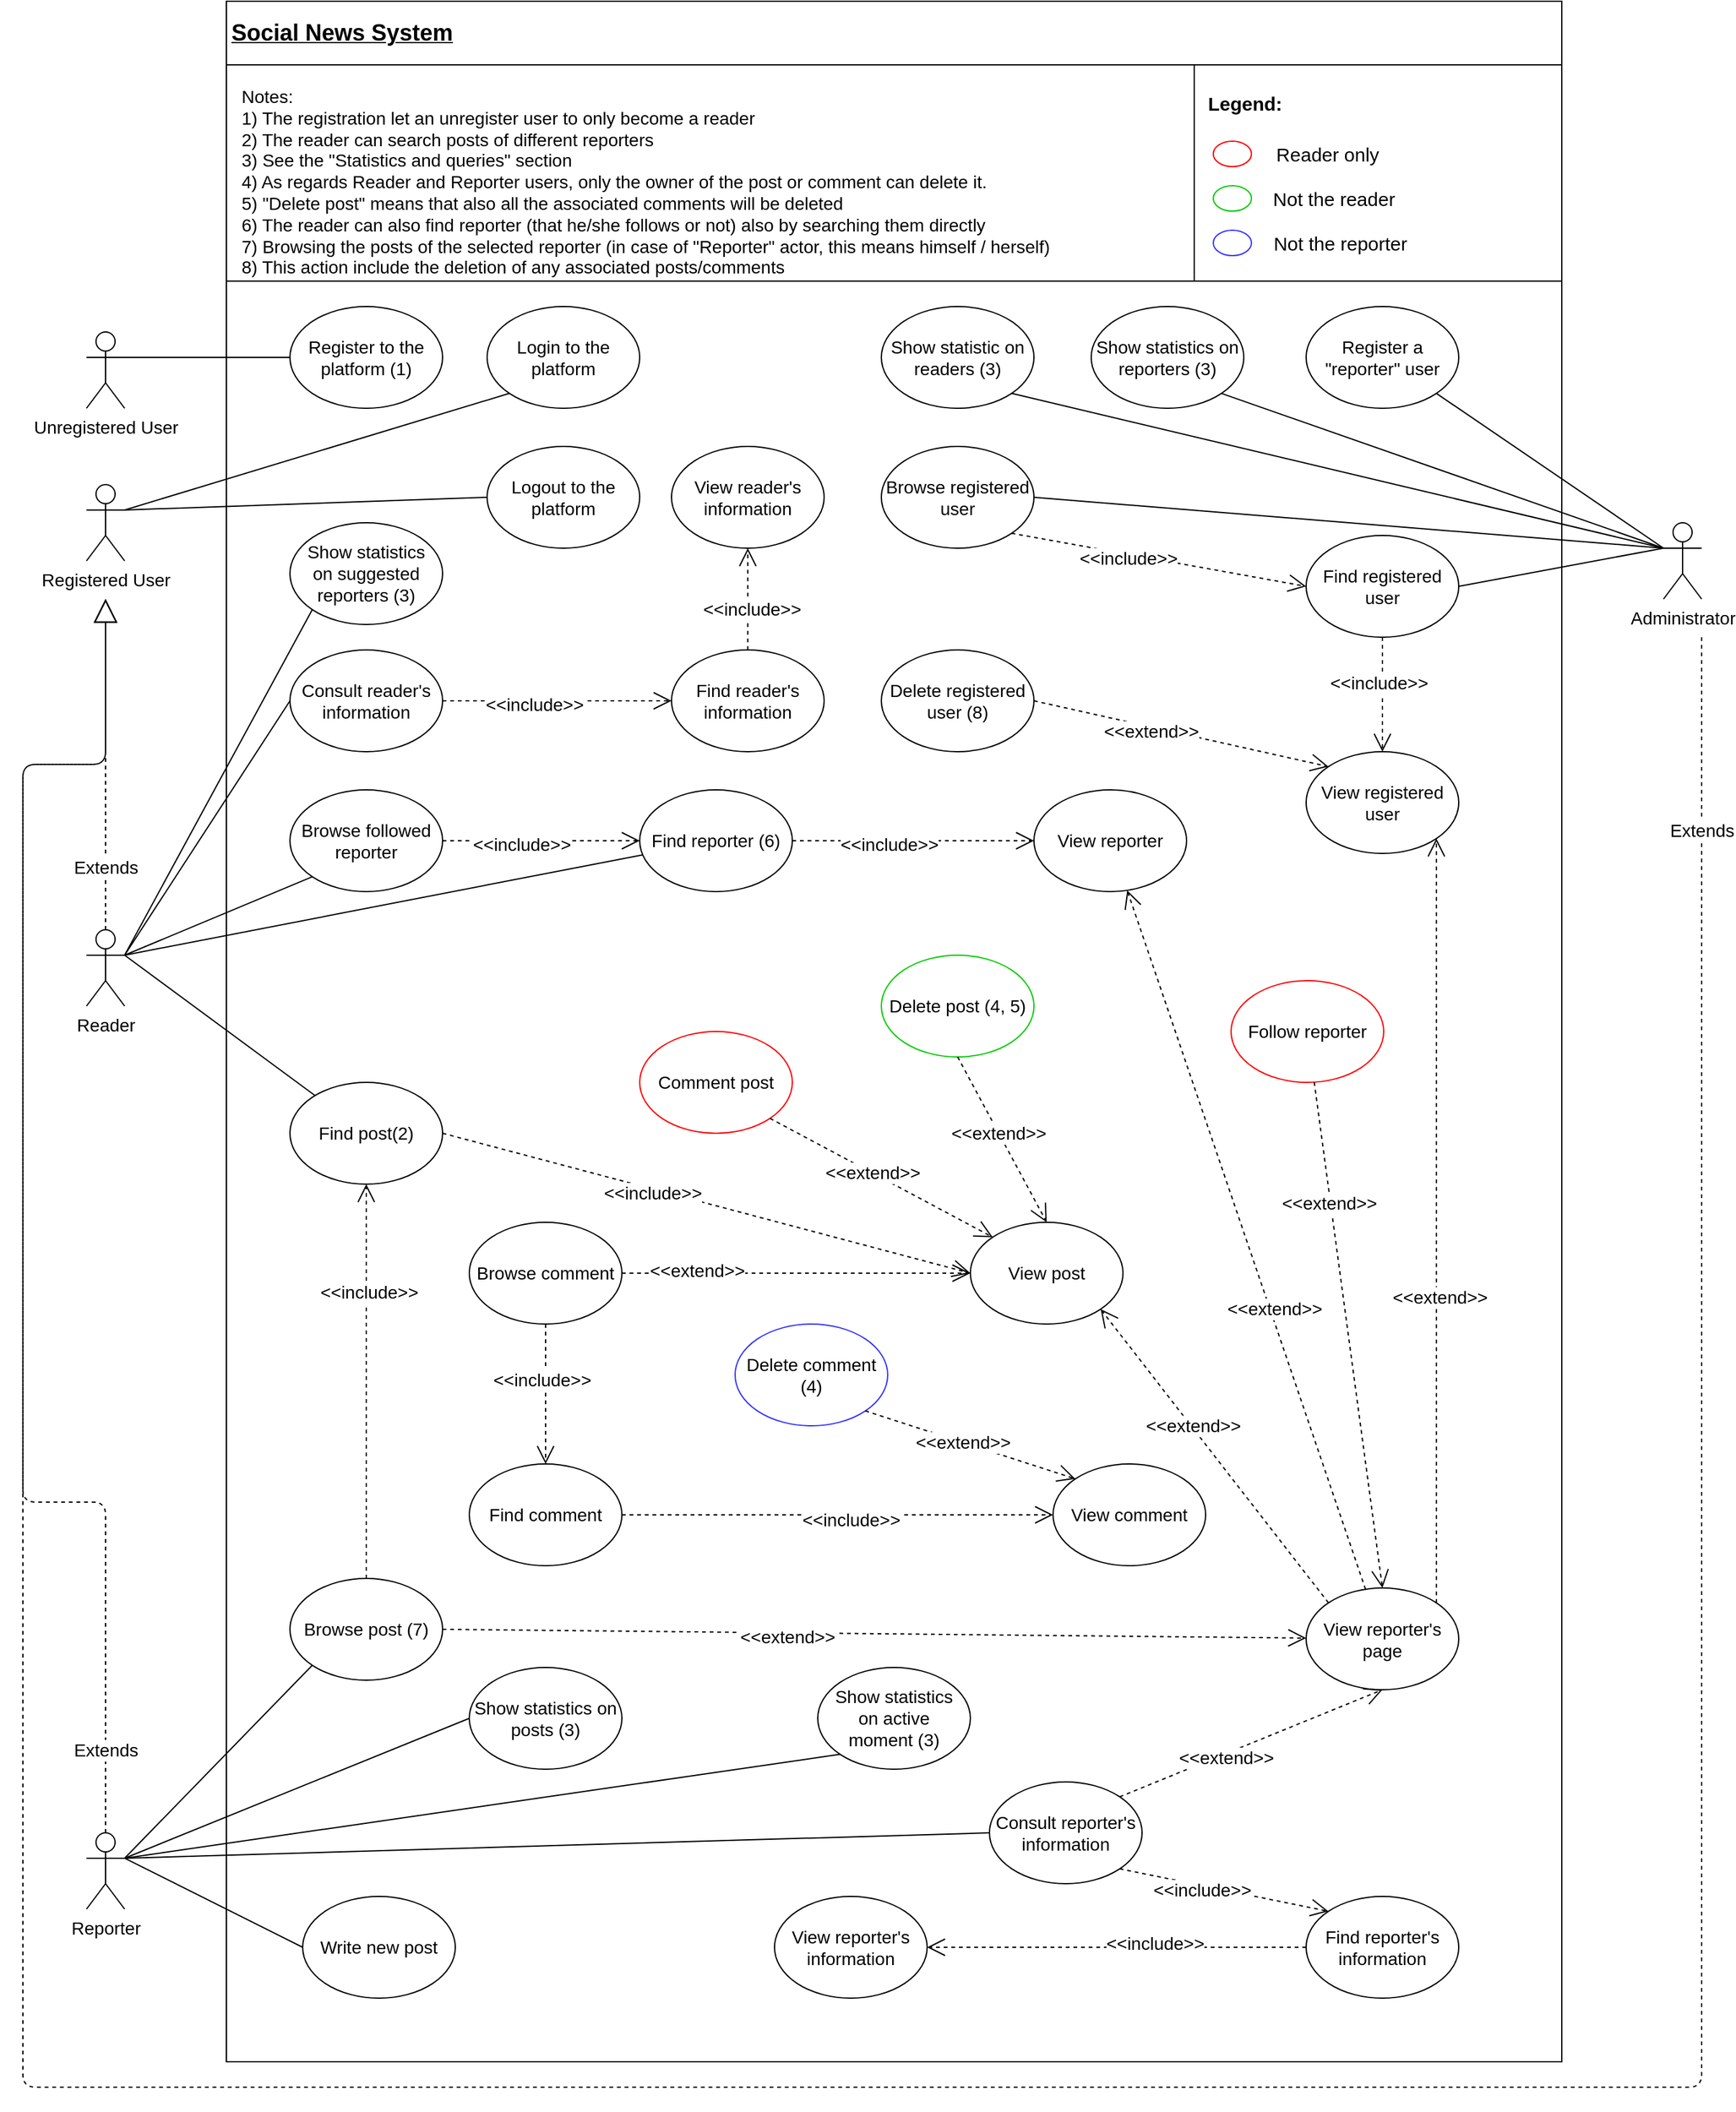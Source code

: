 <mxfile version="13.0.3" type="device"><diagram id="LnKYCAupV158MjTtVKEl" name="Page-1"><mxGraphModel dx="1560" dy="720" grid="1" gridSize="10" guides="1" tooltips="1" connect="1" arrows="1" fold="1" page="1" pageScale="1" pageWidth="1169" pageHeight="827" math="0" shadow="0"><root><mxCell id="0"/><mxCell id="1" parent="0"/><mxCell id="ds7UUMwQEZJeld2kBY6F-1" value="&lt;b&gt;&lt;font style=&quot;font-size: 18px&quot;&gt;Social News System&lt;/font&gt;&lt;/b&gt;" style="verticalAlign=top;align=left;spacingTop=8;spacingLeft=2;spacingRight=12;shape=cube;size=0;direction=south;fontStyle=4;html=1;fontSize=14;fillColor=#FFFFFF;" parent="1" vertex="1"><mxGeometry x="200" y="30" width="1050" height="1620" as="geometry"/></mxCell><mxCell id="G0UBiQB-VNYPSuWgq3jF-8" value="" style="rounded=0;whiteSpace=wrap;html=1;fillColor=#FFFFFF;" vertex="1" parent="1"><mxGeometry x="200" y="80" width="1050" height="170" as="geometry"/></mxCell><mxCell id="IBi45omsp4QC1B3uKQuY-2" style="rounded=0;orthogonalLoop=1;jettySize=auto;html=1;exitX=1;exitY=0.333;exitDx=0;exitDy=0;exitPerimeter=0;endArrow=none;endFill=0;fontSize=14;fillColor=#FFFFFF;" parent="1" source="ds7UUMwQEZJeld2kBY6F-2" target="IBi45omsp4QC1B3uKQuY-1" edge="1"><mxGeometry relative="1" as="geometry"/></mxCell><mxCell id="ds7UUMwQEZJeld2kBY6F-2" value="Unregistered User" style="shape=umlActor;verticalLabelPosition=bottom;labelBackgroundColor=#ffffff;verticalAlign=top;html=1;fontSize=14;fillColor=#FFFFFF;" parent="1" vertex="1"><mxGeometry x="90" y="290" width="30" height="60" as="geometry"/></mxCell><mxCell id="IBi45omsp4QC1B3uKQuY-4" style="edgeStyle=none;rounded=0;orthogonalLoop=1;jettySize=auto;html=1;exitX=1;exitY=0.333;exitDx=0;exitDy=0;exitPerimeter=0;entryX=0;entryY=1;entryDx=0;entryDy=0;endArrow=none;endFill=0;fontSize=14;fillColor=#FFFFFF;" parent="1" source="ds7UUMwQEZJeld2kBY6F-3" target="IBi45omsp4QC1B3uKQuY-3" edge="1"><mxGeometry relative="1" as="geometry"/></mxCell><mxCell id="IBi45omsp4QC1B3uKQuY-6" style="edgeStyle=none;rounded=0;orthogonalLoop=1;jettySize=auto;html=1;exitX=1;exitY=0.333;exitDx=0;exitDy=0;exitPerimeter=0;endArrow=none;endFill=0;fontSize=14;entryX=0;entryY=0.5;entryDx=0;entryDy=0;fillColor=#FFFFFF;" parent="1" source="ds7UUMwQEZJeld2kBY6F-3" target="IBi45omsp4QC1B3uKQuY-5" edge="1"><mxGeometry relative="1" as="geometry"/></mxCell><mxCell id="ds7UUMwQEZJeld2kBY6F-3" value="Registered User" style="shape=umlActor;verticalLabelPosition=bottom;labelBackgroundColor=#ffffff;verticalAlign=top;html=1;fontSize=14;fillColor=#FFFFFF;" parent="1" vertex="1"><mxGeometry x="90" y="410" width="30" height="60" as="geometry"/></mxCell><mxCell id="IBi45omsp4QC1B3uKQuY-53" style="rounded=0;orthogonalLoop=1;jettySize=auto;html=1;exitX=1;exitY=0.333;exitDx=0;exitDy=0;exitPerimeter=0;entryX=0;entryY=1;entryDx=0;entryDy=0;endArrow=none;endFill=0;fontSize=14;fillColor=#FFFFFF;" parent="1" source="ds7UUMwQEZJeld2kBY6F-4" target="IBi45omsp4QC1B3uKQuY-11" edge="1"><mxGeometry relative="1" as="geometry"/></mxCell><mxCell id="IBi45omsp4QC1B3uKQuY-54" style="edgeStyle=none;rounded=0;orthogonalLoop=1;jettySize=auto;html=1;exitX=1;exitY=0.333;exitDx=0;exitDy=0;exitPerimeter=0;endArrow=none;endFill=0;fontSize=14;fillColor=#FFFFFF;" parent="1" source="ds7UUMwQEZJeld2kBY6F-4" target="IBi45omsp4QC1B3uKQuY-12" edge="1"><mxGeometry relative="1" as="geometry"/></mxCell><mxCell id="IBi45omsp4QC1B3uKQuY-57" style="edgeStyle=none;rounded=0;orthogonalLoop=1;jettySize=auto;html=1;exitX=1;exitY=0.333;exitDx=0;exitDy=0;exitPerimeter=0;entryX=0;entryY=1;entryDx=0;entryDy=0;endArrow=none;endFill=0;fontSize=14;fillColor=#FFFFFF;" parent="1" source="ds7UUMwQEZJeld2kBY6F-4" target="IBi45omsp4QC1B3uKQuY-21" edge="1"><mxGeometry relative="1" as="geometry"><mxPoint x="1520" y="700" as="sourcePoint"/></mxGeometry></mxCell><mxCell id="IBi45omsp4QC1B3uKQuY-58" style="edgeStyle=none;rounded=0;orthogonalLoop=1;jettySize=auto;html=1;exitX=1;exitY=0.333;exitDx=0;exitDy=0;exitPerimeter=0;entryX=0;entryY=0.5;entryDx=0;entryDy=0;endArrow=none;endFill=0;fontSize=14;fillColor=#FFFFFF;" parent="1" source="ds7UUMwQEZJeld2kBY6F-4" target="IBi45omsp4QC1B3uKQuY-26" edge="1"><mxGeometry relative="1" as="geometry"><mxPoint x="1520" y="700" as="sourcePoint"/></mxGeometry></mxCell><mxCell id="ds7UUMwQEZJeld2kBY6F-4" value="Reader" style="shape=umlActor;verticalLabelPosition=bottom;labelBackgroundColor=#ffffff;verticalAlign=top;html=1;fontSize=14;fillColor=#FFFFFF;" parent="1" vertex="1"><mxGeometry x="90" y="760" width="30" height="60" as="geometry"/></mxCell><mxCell id="IBi45omsp4QC1B3uKQuY-86" style="edgeStyle=none;rounded=0;orthogonalLoop=1;jettySize=auto;html=1;exitX=1;exitY=0.333;exitDx=0;exitDy=0;exitPerimeter=0;entryX=0;entryY=0.5;entryDx=0;entryDy=0;endArrow=none;endFill=0;fontSize=14;fillColor=#FFFFFF;" parent="1" source="ds7UUMwQEZJeld2kBY6F-5" target="IBi45omsp4QC1B3uKQuY-49" edge="1"><mxGeometry relative="1" as="geometry"/></mxCell><mxCell id="ds7UUMwQEZJeld2kBY6F-5" value="Reporter" style="shape=umlActor;verticalLabelPosition=bottom;labelBackgroundColor=#ffffff;verticalAlign=top;html=1;fontSize=14;fillColor=#FFFFFF;" parent="1" vertex="1"><mxGeometry x="90" y="1470" width="30" height="60" as="geometry"/></mxCell><mxCell id="ds7UUMwQEZJeld2kBY6F-8" value="Extends" style="endArrow=block;endSize=16;endFill=0;html=1;exitX=0.5;exitY=0;exitDx=0;exitDy=0;exitPerimeter=0;strokeColor=#000000;dashed=1;fontSize=14;fillColor=#FFFFFF;" parent="1" source="ds7UUMwQEZJeld2kBY6F-4" edge="1"><mxGeometry x="-0.619" width="160" relative="1" as="geometry"><mxPoint x="290" y="460" as="sourcePoint"/><mxPoint x="105" y="500" as="targetPoint"/><mxPoint as="offset"/></mxGeometry></mxCell><mxCell id="ds7UUMwQEZJeld2kBY6F-9" value="Extends" style="endArrow=block;endSize=16;endFill=0;html=1;exitX=0.5;exitY=0;exitDx=0;exitDy=0;exitPerimeter=0;strokeColor=#000000;dashed=1;edgeStyle=orthogonalEdgeStyle;fontSize=14;fillColor=#FFFFFF;" parent="1" source="ds7UUMwQEZJeld2kBY6F-5" edge="1"><mxGeometry x="-0.881" width="160" relative="1" as="geometry"><mxPoint x="105" y="760" as="sourcePoint"/><mxPoint x="105" y="500" as="targetPoint"/><Array as="points"><mxPoint x="105" y="1210"/><mxPoint x="40" y="1210"/><mxPoint x="40" y="630"/><mxPoint x="105" y="630"/></Array><mxPoint as="offset"/></mxGeometry></mxCell><mxCell id="IBi45omsp4QC1B3uKQuY-8" style="edgeStyle=none;rounded=0;orthogonalLoop=1;jettySize=auto;html=1;exitX=0;exitY=0.333;exitDx=0;exitDy=0;exitPerimeter=0;entryX=1;entryY=1;entryDx=0;entryDy=0;endArrow=none;endFill=0;fontSize=14;fillColor=#FFFFFF;" parent="1" source="ds7UUMwQEZJeld2kBY6F-10" target="IBi45omsp4QC1B3uKQuY-7" edge="1"><mxGeometry relative="1" as="geometry"/></mxCell><mxCell id="IBi45omsp4QC1B3uKQuY-1" value="Register to the platform (1)" style="ellipse;whiteSpace=wrap;html=1;fontSize=14;fillColor=#FFFFFF;" parent="1" vertex="1"><mxGeometry x="250" y="270" width="120" height="80" as="geometry"/></mxCell><mxCell id="IBi45omsp4QC1B3uKQuY-3" value="Login to the platform" style="ellipse;whiteSpace=wrap;html=1;fontSize=14;fillColor=#FFFFFF;" parent="1" vertex="1"><mxGeometry x="405" y="270" width="120" height="80" as="geometry"/></mxCell><mxCell id="IBi45omsp4QC1B3uKQuY-5" value="Logout to the platform" style="ellipse;whiteSpace=wrap;html=1;fontSize=14;fillColor=#FFFFFF;" parent="1" vertex="1"><mxGeometry x="405" y="380" width="120" height="80" as="geometry"/></mxCell><mxCell id="IBi45omsp4QC1B3uKQuY-7" value="Register a &quot;reporter&quot; user" style="ellipse;whiteSpace=wrap;html=1;fontSize=14;fillColor=#FFFFFF;" parent="1" vertex="1"><mxGeometry x="1049" y="270" width="120" height="80" as="geometry"/></mxCell><mxCell id="IBi45omsp4QC1B3uKQuY-10" value="Extends" style="endArrow=block;endSize=16;endFill=0;html=1;edgeStyle=orthogonalEdgeStyle;dashed=1;fontSize=14;fillColor=#FFFFFF;" parent="1" edge="1"><mxGeometry x="-0.917" width="160" relative="1" as="geometry"><mxPoint x="1360" y="530" as="sourcePoint"/><mxPoint x="105" y="500" as="targetPoint"/><Array as="points"><mxPoint x="1360" y="1670"/><mxPoint x="40" y="1670"/><mxPoint x="40" y="630"/><mxPoint x="105" y="630"/></Array><mxPoint y="-2" as="offset"/></mxGeometry></mxCell><mxCell id="IBi45omsp4QC1B3uKQuY-11" value="Browse followed reporter" style="ellipse;whiteSpace=wrap;html=1;fillColor=#FFFFFF;fontSize=14;" parent="1" vertex="1"><mxGeometry x="250" y="650" width="120" height="80" as="geometry"/></mxCell><mxCell id="IBi45omsp4QC1B3uKQuY-12" value="Find reporter (6)" style="ellipse;whiteSpace=wrap;html=1;fillColor=#FFFFFF;fontSize=14;" parent="1" vertex="1"><mxGeometry x="525" y="650" width="120" height="80" as="geometry"/></mxCell><mxCell id="IBi45omsp4QC1B3uKQuY-14" value="View reporter's page" style="ellipse;whiteSpace=wrap;html=1;fillColor=#FFFFFF;fontSize=14;" parent="1" vertex="1"><mxGeometry x="1049" y="1277.5" width="120" height="80" as="geometry"/></mxCell><mxCell id="IBi45omsp4QC1B3uKQuY-15" value="View reporter" style="ellipse;whiteSpace=wrap;html=1;fillColor=#FFFFFF;fontSize=14;" parent="1" vertex="1"><mxGeometry x="835" y="650" width="120" height="80" as="geometry"/></mxCell><mxCell id="IBi45omsp4QC1B3uKQuY-16" value="Comment post" style="ellipse;whiteSpace=wrap;html=1;fontSize=14;fillColor=#FFFFFF;strokeColor=#FF0000;" parent="1" vertex="1"><mxGeometry x="525" y="840" width="120" height="80" as="geometry"/></mxCell><mxCell id="IBi45omsp4QC1B3uKQuY-17" value="Follow reporter" style="ellipse;whiteSpace=wrap;html=1;fontSize=14;fillColor=#FFFFFF;strokeColor=#FF0000;" parent="1" vertex="1"><mxGeometry x="990" y="800" width="120" height="80" as="geometry"/></mxCell><mxCell id="IBi45omsp4QC1B3uKQuY-55" style="edgeStyle=none;rounded=0;orthogonalLoop=1;jettySize=auto;html=1;entryX=1;entryY=0.333;entryDx=0;entryDy=0;entryPerimeter=0;endArrow=none;endFill=0;fontSize=14;fillColor=#FFFFFF;" parent="1" source="IBi45omsp4QC1B3uKQuY-18" target="ds7UUMwQEZJeld2kBY6F-4" edge="1"><mxGeometry relative="1" as="geometry"/></mxCell><mxCell id="IBi45omsp4QC1B3uKQuY-18" value="Find post(2)" style="ellipse;whiteSpace=wrap;html=1;fillColor=#FFFFFF;fontSize=14;" parent="1" vertex="1"><mxGeometry x="250" y="880" width="120" height="80" as="geometry"/></mxCell><mxCell id="IBi45omsp4QC1B3uKQuY-19" value="View reader's information" style="ellipse;whiteSpace=wrap;html=1;fillColor=#FFFFFF;fontSize=14;" parent="1" vertex="1"><mxGeometry x="550" y="380" width="120" height="80" as="geometry"/></mxCell><mxCell id="IBi45omsp4QC1B3uKQuY-21" value="Show statistics &lt;br&gt;on suggested reporters (3)" style="ellipse;whiteSpace=wrap;html=1;fillColor=#FFFFFF;fontSize=14;" parent="1" vertex="1"><mxGeometry x="250" y="440" width="120" height="80" as="geometry"/></mxCell><mxCell id="IBi45omsp4QC1B3uKQuY-26" value="Consult reader's information" style="ellipse;whiteSpace=wrap;html=1;fillColor=#FFFFFF;fontSize=14;" parent="1" vertex="1"><mxGeometry x="250" y="540" width="120" height="80" as="geometry"/></mxCell><mxCell id="IBi45omsp4QC1B3uKQuY-27" value="Find reader's information" style="ellipse;whiteSpace=wrap;html=1;fillColor=#FFFFFF;fontSize=14;" parent="1" vertex="1"><mxGeometry x="550" y="540" width="120" height="80" as="geometry"/></mxCell><mxCell id="IBi45omsp4QC1B3uKQuY-29" value="Browse post (7)" style="ellipse;whiteSpace=wrap;html=1;fillColor=#FFFFFF;fontSize=14;" parent="1" vertex="1"><mxGeometry x="250" y="1270" width="120" height="80" as="geometry"/></mxCell><mxCell id="IBi45omsp4QC1B3uKQuY-105" style="edgeStyle=none;rounded=0;orthogonalLoop=1;jettySize=auto;html=1;exitX=0;exitY=0.5;exitDx=0;exitDy=0;entryX=1;entryY=0.333;entryDx=0;entryDy=0;entryPerimeter=0;endArrow=none;endFill=0;fontSize=14;fillColor=#FFFFFF;" parent="1" source="IBi45omsp4QC1B3uKQuY-31" target="ds7UUMwQEZJeld2kBY6F-5" edge="1"><mxGeometry relative="1" as="geometry"/></mxCell><mxCell id="IBi45omsp4QC1B3uKQuY-31" value="Consult reporter's information" style="ellipse;whiteSpace=wrap;html=1;fillColor=#FFFFFF;fontSize=14;" parent="1" vertex="1"><mxGeometry x="800" y="1430" width="120" height="80" as="geometry"/></mxCell><mxCell id="IBi45omsp4QC1B3uKQuY-32" value="View reporter's information" style="ellipse;whiteSpace=wrap;html=1;fillColor=#FFFFFF;fontSize=14;" parent="1" vertex="1"><mxGeometry x="631" y="1520" width="120" height="80" as="geometry"/></mxCell><mxCell id="IBi45omsp4QC1B3uKQuY-34" value="Find reporter's information" style="ellipse;whiteSpace=wrap;html=1;fillColor=#FFFFFF;fontSize=14;" parent="1" vertex="1"><mxGeometry x="1049" y="1520" width="120" height="80" as="geometry"/></mxCell><mxCell id="IBi45omsp4QC1B3uKQuY-35" value="Delete post (4, 5)" style="ellipse;whiteSpace=wrap;html=1;fontSize=14;fillColor=#FFFFFF;strokeColor=#00CC00;" parent="1" vertex="1"><mxGeometry x="715" y="780" width="120" height="80" as="geometry"/></mxCell><mxCell id="IBi45omsp4QC1B3uKQuY-119" style="edgeStyle=none;rounded=0;orthogonalLoop=1;jettySize=auto;html=1;exitX=0;exitY=0.5;exitDx=0;exitDy=0;entryX=1;entryY=0.333;entryDx=0;entryDy=0;entryPerimeter=0;endArrow=none;endFill=0;fontSize=14;fillColor=#FFFFFF;" parent="1" source="IBi45omsp4QC1B3uKQuY-37" target="ds7UUMwQEZJeld2kBY6F-5" edge="1"><mxGeometry relative="1" as="geometry"/></mxCell><mxCell id="IBi45omsp4QC1B3uKQuY-37" value="Write new post" style="ellipse;whiteSpace=wrap;html=1;fontSize=14;fillColor=#FFFFFF;" parent="1" vertex="1"><mxGeometry x="260" y="1520" width="120" height="80" as="geometry"/></mxCell><mxCell id="IBi45omsp4QC1B3uKQuY-83" style="edgeStyle=none;rounded=0;orthogonalLoop=1;jettySize=auto;html=1;entryX=0;entryY=0.333;entryDx=0;entryDy=0;entryPerimeter=0;endArrow=none;endFill=0;exitX=1;exitY=1;exitDx=0;exitDy=0;fontSize=14;fillColor=#FFFFFF;" parent="1" source="IBi45omsp4QC1B3uKQuY-38" target="ds7UUMwQEZJeld2kBY6F-10" edge="1"><mxGeometry relative="1" as="geometry"/></mxCell><mxCell id="IBi45omsp4QC1B3uKQuY-38" value="Show statistics on reporters (3)" style="ellipse;whiteSpace=wrap;html=1;fillColor=#FFFFFF;fontSize=14;" parent="1" vertex="1"><mxGeometry x="880" y="270" width="120" height="80" as="geometry"/></mxCell><mxCell id="IBi45omsp4QC1B3uKQuY-73" style="edgeStyle=none;rounded=0;orthogonalLoop=1;jettySize=auto;html=1;exitX=1;exitY=0.5;exitDx=0;exitDy=0;entryX=0;entryY=0.333;entryDx=0;entryDy=0;entryPerimeter=0;endArrow=none;endFill=0;fontSize=14;fillColor=#FFFFFF;" parent="1" source="IBi45omsp4QC1B3uKQuY-39" target="ds7UUMwQEZJeld2kBY6F-10" edge="1"><mxGeometry relative="1" as="geometry"/></mxCell><mxCell id="IBi45omsp4QC1B3uKQuY-39" value="Browse registered user" style="ellipse;whiteSpace=wrap;html=1;fillColor=#FFFFFF;fontSize=14;" parent="1" vertex="1"><mxGeometry x="715" y="380" width="120" height="80" as="geometry"/></mxCell><mxCell id="IBi45omsp4QC1B3uKQuY-116" style="edgeStyle=none;rounded=0;orthogonalLoop=1;jettySize=auto;html=1;exitX=1;exitY=0.5;exitDx=0;exitDy=0;entryX=0;entryY=0.333;entryDx=0;entryDy=0;entryPerimeter=0;endArrow=none;endFill=0;fontSize=14;fillColor=#FFFFFF;" parent="1" source="IBi45omsp4QC1B3uKQuY-40" target="ds7UUMwQEZJeld2kBY6F-10" edge="1"><mxGeometry relative="1" as="geometry"/></mxCell><mxCell id="IBi45omsp4QC1B3uKQuY-40" value="Find registered user" style="ellipse;whiteSpace=wrap;html=1;fillColor=#FFFFFF;fontSize=14;" parent="1" vertex="1"><mxGeometry x="1049" y="450" width="120" height="80" as="geometry"/></mxCell><mxCell id="IBi45omsp4QC1B3uKQuY-41" value="View registered user" style="ellipse;whiteSpace=wrap;html=1;fillColor=#FFFFFF;fontSize=14;" parent="1" vertex="1"><mxGeometry x="1049" y="620" width="120" height="80" as="geometry"/></mxCell><mxCell id="IBi45omsp4QC1B3uKQuY-42" value="Delete registered user (8)" style="ellipse;whiteSpace=wrap;html=1;fontSize=14;fillColor=#FFFFFF;" parent="1" vertex="1"><mxGeometry x="715" y="540" width="120" height="80" as="geometry"/></mxCell><mxCell id="IBi45omsp4QC1B3uKQuY-49" value="Show statistics on posts (3)" style="ellipse;whiteSpace=wrap;html=1;fontSize=14;fillColor=#FFFFFF;" parent="1" vertex="1"><mxGeometry x="391" y="1340" width="120" height="80" as="geometry"/></mxCell><mxCell id="IBi45omsp4QC1B3uKQuY-59" value="&amp;lt;&amp;lt;include&amp;gt;&amp;gt;" style="endArrow=open;endSize=12;dashed=1;html=1;exitX=1;exitY=0.5;exitDx=0;exitDy=0;fontSize=14;fillColor=#FFFFFF;" parent="1" source="IBi45omsp4QC1B3uKQuY-11" target="IBi45omsp4QC1B3uKQuY-12" edge="1"><mxGeometry x="-0.202" y="-3" width="160" relative="1" as="geometry"><mxPoint x="1180" y="940" as="sourcePoint"/><mxPoint x="1340" y="940" as="targetPoint"/><mxPoint as="offset"/></mxGeometry></mxCell><mxCell id="IBi45omsp4QC1B3uKQuY-13" value="View post" style="ellipse;whiteSpace=wrap;html=1;fillColor=#FFFFFF;fontSize=14;" parent="1" vertex="1"><mxGeometry x="785" y="990" width="120" height="80" as="geometry"/></mxCell><mxCell id="IBi45omsp4QC1B3uKQuY-62" value="&amp;lt;&amp;lt;include&amp;gt;&amp;gt;" style="endArrow=open;endSize=12;dashed=1;html=1;exitX=1;exitY=0.5;exitDx=0;exitDy=0;entryX=0;entryY=0.5;entryDx=0;entryDy=0;fontSize=14;fillColor=#FFFFFF;" parent="1" source="IBi45omsp4QC1B3uKQuY-12" target="IBi45omsp4QC1B3uKQuY-15" edge="1"><mxGeometry x="-0.202" y="-3" width="160" relative="1" as="geometry"><mxPoint x="320" y="760" as="sourcePoint"/><mxPoint x="352.66" y="831.707" as="targetPoint"/><mxPoint as="offset"/></mxGeometry></mxCell><mxCell id="IBi45omsp4QC1B3uKQuY-63" value="&amp;lt;&amp;lt;include&amp;gt;&amp;gt;" style="endArrow=open;endSize=12;dashed=1;html=1;exitX=0.5;exitY=0;exitDx=0;exitDy=0;fontSize=14;fillColor=#FFFFFF;" parent="1" source="IBi45omsp4QC1B3uKQuY-29" target="IBi45omsp4QC1B3uKQuY-18" edge="1"><mxGeometry x="0.448" y="-2" width="160" relative="1" as="geometry"><mxPoint x="320.0" y="710" as="sourcePoint"/><mxPoint x="352.702" y="781.698" as="targetPoint"/><mxPoint y="-1" as="offset"/><Array as="points"/></mxGeometry></mxCell><mxCell id="IBi45omsp4QC1B3uKQuY-64" value="&amp;lt;&amp;lt;include&amp;gt;&amp;gt;" style="endArrow=open;endSize=12;dashed=1;html=1;exitX=1;exitY=0.5;exitDx=0;exitDy=0;entryX=0;entryY=0.5;entryDx=0;entryDy=0;fontSize=14;fillColor=#FFFFFF;" parent="1" source="IBi45omsp4QC1B3uKQuY-18" target="IBi45omsp4QC1B3uKQuY-13" edge="1"><mxGeometry x="-0.202" y="-3" width="160" relative="1" as="geometry"><mxPoint x="320.0" y="950" as="sourcePoint"/><mxPoint x="348.253" y="997.72" as="targetPoint"/><mxPoint as="offset"/></mxGeometry></mxCell><mxCell id="IBi45omsp4QC1B3uKQuY-65" value="&amp;lt;&amp;lt;extend&amp;gt;&amp;gt;" style="endArrow=open;endSize=12;dashed=1;html=1;entryX=0;entryY=0;entryDx=0;entryDy=0;fontSize=14;exitX=1;exitY=1;exitDx=0;exitDy=0;fillColor=#FFFFFF;" parent="1" source="IBi45omsp4QC1B3uKQuY-16" target="IBi45omsp4QC1B3uKQuY-13" edge="1"><mxGeometry x="-0.077" width="160" relative="1" as="geometry"><mxPoint x="640" y="800" as="sourcePoint"/><mxPoint x="624.123" y="957.72" as="targetPoint"/><mxPoint as="offset"/></mxGeometry></mxCell><mxCell id="IBi45omsp4QC1B3uKQuY-66" value="&amp;lt;&amp;lt;extend&amp;gt;&amp;gt;" style="endArrow=open;endSize=12;dashed=1;html=1;fontSize=14;fillColor=#FFFFFF;" parent="1" source="IBi45omsp4QC1B3uKQuY-14" target="IBi45omsp4QC1B3uKQuY-15" edge="1"><mxGeometry x="-0.202" y="-3" width="160" relative="1" as="geometry"><mxPoint x="600" y="860" as="sourcePoint"/><mxPoint x="600" y="995" as="targetPoint"/><mxPoint as="offset"/></mxGeometry></mxCell><mxCell id="IBi45omsp4QC1B3uKQuY-69" value="&amp;lt;&amp;lt;extend&amp;gt;&amp;gt;" style="endArrow=open;endSize=12;dashed=1;html=1;fontSize=14;entryX=0.5;entryY=0;entryDx=0;entryDy=0;fillColor=#FFFFFF;" parent="1" source="IBi45omsp4QC1B3uKQuY-17" target="IBi45omsp4QC1B3uKQuY-14" edge="1"><mxGeometry x="-0.525" y="-1" width="160" relative="1" as="geometry"><mxPoint x="790" y="820" as="sourcePoint"/><mxPoint x="660" y="820" as="targetPoint"/><mxPoint as="offset"/></mxGeometry></mxCell><mxCell id="IBi45omsp4QC1B3uKQuY-70" value="&amp;lt;&amp;lt;include&amp;gt;&amp;gt;" style="endArrow=open;endSize=12;dashed=1;html=1;entryX=0;entryY=0.5;entryDx=0;entryDy=0;exitX=1;exitY=0.5;exitDx=0;exitDy=0;fontSize=14;fillColor=#FFFFFF;" parent="1" source="IBi45omsp4QC1B3uKQuY-26" target="IBi45omsp4QC1B3uKQuY-27" edge="1"><mxGeometry x="-0.202" y="-3" width="160" relative="1" as="geometry"><mxPoint x="1780" y="960" as="sourcePoint"/><mxPoint x="1880" y="960" as="targetPoint"/><mxPoint as="offset"/></mxGeometry></mxCell><mxCell id="IBi45omsp4QC1B3uKQuY-71" value="&amp;lt;&amp;lt;include&amp;gt;&amp;gt;" style="endArrow=open;endSize=12;dashed=1;html=1;exitX=0.5;exitY=0;exitDx=0;exitDy=0;fontSize=14;fillColor=#FFFFFF;" parent="1" source="IBi45omsp4QC1B3uKQuY-27" target="IBi45omsp4QC1B3uKQuY-19" edge="1"><mxGeometry x="-0.202" y="-3" width="160" relative="1" as="geometry"><mxPoint x="2030" y="940" as="sourcePoint"/><mxPoint x="2150" y="940" as="targetPoint"/><mxPoint as="offset"/></mxGeometry></mxCell><mxCell id="IBi45omsp4QC1B3uKQuY-78" value="&amp;lt;&amp;lt;include&amp;gt;&amp;gt;" style="endArrow=open;endSize=12;dashed=1;html=1;exitX=1;exitY=1;exitDx=0;exitDy=0;entryX=0;entryY=0.5;entryDx=0;entryDy=0;fontSize=14;fillColor=#FFFFFF;" parent="1" source="IBi45omsp4QC1B3uKQuY-39" target="IBi45omsp4QC1B3uKQuY-40" edge="1"><mxGeometry x="-0.202" y="-3" width="160" relative="1" as="geometry"><mxPoint x="945" y="328.82" as="sourcePoint"/><mxPoint x="845.0" y="328.82" as="targetPoint"/><mxPoint as="offset"/></mxGeometry></mxCell><mxCell id="IBi45omsp4QC1B3uKQuY-79" value="&amp;lt;&amp;lt;include&amp;gt;&amp;gt;" style="endArrow=open;endSize=12;dashed=1;html=1;exitX=0.5;exitY=1;exitDx=0;exitDy=0;fontSize=14;fillColor=#FFFFFF;" parent="1" source="IBi45omsp4QC1B3uKQuY-40" target="IBi45omsp4QC1B3uKQuY-41" edge="1"><mxGeometry x="-0.202" y="-3" width="160" relative="1" as="geometry"><mxPoint x="825" y="290.0" as="sourcePoint"/><mxPoint x="725.0" y="290.0" as="targetPoint"/><mxPoint as="offset"/></mxGeometry></mxCell><mxCell id="IBi45omsp4QC1B3uKQuY-80" value="&amp;lt;&amp;lt;extend&amp;gt;&amp;gt;" style="endArrow=open;endSize=12;dashed=1;html=1;exitX=1;exitY=0.5;exitDx=0;exitDy=0;entryX=0;entryY=0;entryDx=0;entryDy=0;fontSize=14;fillColor=#FFFFFF;" parent="1" source="IBi45omsp4QC1B3uKQuY-42" target="IBi45omsp4QC1B3uKQuY-41" edge="1"><mxGeometry x="-0.202" y="-3" width="160" relative="1" as="geometry"><mxPoint x="1540.725" y="410.002" as="sourcePoint"/><mxPoint x="1680.001" y="449.161" as="targetPoint"/><mxPoint as="offset"/></mxGeometry></mxCell><mxCell id="IBi45omsp4QC1B3uKQuY-84" style="edgeStyle=none;rounded=0;orthogonalLoop=1;jettySize=auto;html=1;exitX=1;exitY=1;exitDx=0;exitDy=0;endArrow=none;endFill=0;entryX=0;entryY=0.333;entryDx=0;entryDy=0;entryPerimeter=0;fontSize=14;fillColor=#FFFFFF;" parent="1" source="IBi45omsp4QC1B3uKQuY-82" target="ds7UUMwQEZJeld2kBY6F-10" edge="1"><mxGeometry relative="1" as="geometry"><mxPoint x="1250" y="400" as="targetPoint"/></mxGeometry></mxCell><mxCell id="IBi45omsp4QC1B3uKQuY-82" value="Show statistic on readers (3)" style="ellipse;whiteSpace=wrap;html=1;fontSize=14;fillColor=#FFFFFF;" parent="1" vertex="1"><mxGeometry x="715" y="270" width="120" height="80" as="geometry"/></mxCell><mxCell id="ds7UUMwQEZJeld2kBY6F-10" value="Administrator" style="shape=umlActor;verticalLabelPosition=bottom;labelBackgroundColor=#ffffff;verticalAlign=top;html=1;fontSize=14;fillColor=#FFFFFF;" parent="1" vertex="1"><mxGeometry x="1330" y="440" width="30" height="60" as="geometry"/></mxCell><mxCell id="IBi45omsp4QC1B3uKQuY-87" style="edgeStyle=none;rounded=0;orthogonalLoop=1;jettySize=auto;html=1;exitX=0;exitY=1;exitDx=0;exitDy=0;entryX=1;entryY=0.333;entryDx=0;entryDy=0;entryPerimeter=0;endArrow=none;endFill=0;fontSize=14;fillColor=#FFFFFF;" parent="1" source="IBi45omsp4QC1B3uKQuY-85" target="ds7UUMwQEZJeld2kBY6F-5" edge="1"><mxGeometry relative="1" as="geometry"/></mxCell><mxCell id="IBi45omsp4QC1B3uKQuY-85" value="Show statistics &lt;br&gt;on active &lt;br&gt;moment (3)" style="ellipse;whiteSpace=wrap;html=1;fontSize=14;fillColor=#FFFFFF;" parent="1" vertex="1"><mxGeometry x="665" y="1340" width="120" height="80" as="geometry"/></mxCell><mxCell id="IBi45omsp4QC1B3uKQuY-92" value="&amp;lt;&amp;lt;extend&amp;gt;&amp;gt;" style="endArrow=open;endSize=12;dashed=1;html=1;exitX=0;exitY=0;exitDx=0;exitDy=0;fontSize=14;entryX=1;entryY=1;entryDx=0;entryDy=0;fillColor=#FFFFFF;" parent="1" source="IBi45omsp4QC1B3uKQuY-14" target="IBi45omsp4QC1B3uKQuY-13" edge="1"><mxGeometry x="0.2" y="-1" width="160" relative="1" as="geometry"><mxPoint x="625.355" y="845.432" as="sourcePoint"/><mxPoint x="850" y="850" as="targetPoint"/><mxPoint as="offset"/></mxGeometry></mxCell><mxCell id="IBi45omsp4QC1B3uKQuY-103" value="&amp;lt;&amp;lt;include&amp;gt;&amp;gt;" style="endArrow=open;endSize=12;dashed=1;html=1;entryX=0;entryY=0;entryDx=0;entryDy=0;exitX=1;exitY=1;exitDx=0;exitDy=0;fontSize=14;fillColor=#FFFFFF;" parent="1" source="IBi45omsp4QC1B3uKQuY-31" target="IBi45omsp4QC1B3uKQuY-34" edge="1"><mxGeometry x="-0.202" y="-3" width="160" relative="1" as="geometry"><mxPoint x="570.0" y="1160" as="sourcePoint"/><mxPoint x="690" y="1160" as="targetPoint"/><mxPoint as="offset"/></mxGeometry></mxCell><mxCell id="IBi45omsp4QC1B3uKQuY-104" value="&amp;lt;&amp;lt;include&amp;gt;&amp;gt;" style="endArrow=open;endSize=12;dashed=1;html=1;entryX=1;entryY=0.5;entryDx=0;entryDy=0;fontSize=14;fillColor=#FFFFFF;" parent="1" source="IBi45omsp4QC1B3uKQuY-34" target="IBi45omsp4QC1B3uKQuY-32" edge="1"><mxGeometry x="-0.202" y="-3" width="160" relative="1" as="geometry"><mxPoint x="605" y="1200" as="sourcePoint"/><mxPoint x="715.0" y="1200" as="targetPoint"/><mxPoint as="offset"/></mxGeometry></mxCell><mxCell id="IBi45omsp4QC1B3uKQuY-109" value="&amp;lt;&amp;lt;extend&amp;gt;&amp;gt;" style="endArrow=open;endSize=12;dashed=1;html=1;exitX=0.5;exitY=1;exitDx=0;exitDy=0;entryX=0.5;entryY=0;entryDx=0;entryDy=0;fontSize=14;fillColor=#FFFFFF;" parent="1" source="IBi45omsp4QC1B3uKQuY-35" target="IBi45omsp4QC1B3uKQuY-13" edge="1"><mxGeometry x="-0.077" width="160" relative="1" as="geometry"><mxPoint x="800.0" y="974.41" as="sourcePoint"/><mxPoint x="640" y="1070" as="targetPoint"/><mxPoint as="offset"/></mxGeometry></mxCell><mxCell id="IBi45omsp4QC1B3uKQuY-122" value="Delete comment (4)" style="ellipse;whiteSpace=wrap;html=1;fontSize=14;fillColor=#FFFFFF;strokeColor=#3333FF;" parent="1" vertex="1"><mxGeometry x="600" y="1070" width="120" height="80" as="geometry"/></mxCell><mxCell id="IBi45omsp4QC1B3uKQuY-123" value="&amp;lt;&amp;lt;extend&amp;gt;&amp;gt;" style="endArrow=open;endSize=12;dashed=1;html=1;exitX=1;exitY=1;exitDx=0;exitDy=0;fontSize=14;entryX=0;entryY=0;entryDx=0;entryDy=0;fillColor=#FFFFFF;" parent="1" source="IBi45omsp4QC1B3uKQuY-122" target="24sY4iIMf9ev1xpV2fBy-3" edge="1"><mxGeometry x="-0.077" width="160" relative="1" as="geometry"><mxPoint x="850.0" y="980" as="sourcePoint"/><mxPoint x="1520" y="890" as="targetPoint"/><mxPoint as="offset"/></mxGeometry></mxCell><mxCell id="IBi45omsp4QC1B3uKQuY-126" value="&amp;lt;&amp;lt;extend&amp;gt;&amp;gt;" style="endArrow=open;endSize=12;dashed=1;html=1;exitX=1;exitY=0.5;exitDx=0;exitDy=0;fontSize=14;fillColor=#FFFFFF;" parent="1" source="IBi45omsp4QC1B3uKQuY-29" target="IBi45omsp4QC1B3uKQuY-14" edge="1"><mxGeometry x="-0.202" y="-3" width="160" relative="1" as="geometry"><mxPoint x="514.826" y="900.002" as="sourcePoint"/><mxPoint x="654.171" y="939.051" as="targetPoint"/><mxPoint as="offset"/><Array as="points"/></mxGeometry></mxCell><mxCell id="IBi45omsp4QC1B3uKQuY-127" value="&amp;lt;&amp;lt;extend&amp;gt;&amp;gt;" style="endArrow=open;endSize=12;dashed=1;html=1;exitX=1;exitY=0;exitDx=0;exitDy=0;fontSize=14;entryX=0.5;entryY=1;entryDx=0;entryDy=0;fillColor=#FFFFFF;" parent="1" source="IBi45omsp4QC1B3uKQuY-31" target="IBi45omsp4QC1B3uKQuY-14" edge="1"><mxGeometry x="-0.202" y="-3" width="160" relative="1" as="geometry"><mxPoint x="430" y="820" as="sourcePoint"/><mxPoint x="760" y="820" as="targetPoint"/><mxPoint as="offset"/><Array as="points"/></mxGeometry></mxCell><mxCell id="24sY4iIMf9ev1xpV2fBy-2" value="Find comment" style="ellipse;whiteSpace=wrap;html=1;fillColor=#FFFFFF;fontSize=14;" parent="1" vertex="1"><mxGeometry x="391" y="1180" width="120" height="80" as="geometry"/></mxCell><mxCell id="24sY4iIMf9ev1xpV2fBy-3" value="View comment" style="ellipse;whiteSpace=wrap;html=1;fillColor=#FFFFFF;fontSize=14;" parent="1" vertex="1"><mxGeometry x="850" y="1180" width="120" height="80" as="geometry"/></mxCell><mxCell id="24sY4iIMf9ev1xpV2fBy-4" value="&amp;lt;&amp;lt;include&amp;gt;&amp;gt;" style="endArrow=open;endSize=12;dashed=1;html=1;exitX=0.5;exitY=1;exitDx=0;exitDy=0;fontSize=14;entryX=0.5;entryY=0;entryDx=0;entryDy=0;fillColor=#FFFFFF;" parent="1" source="24sY4iIMf9ev1xpV2fBy-1" target="24sY4iIMf9ev1xpV2fBy-2" edge="1"><mxGeometry x="-0.202" y="-3" width="160" relative="1" as="geometry"><mxPoint x="212.574" y="917.284" as="sourcePoint"/><mxPoint x="122.37" y="964.45" as="targetPoint"/><mxPoint as="offset"/></mxGeometry></mxCell><mxCell id="24sY4iIMf9ev1xpV2fBy-5" value="&amp;lt;&amp;lt;include&amp;gt;&amp;gt;" style="endArrow=open;endSize=12;dashed=1;html=1;exitX=1;exitY=0.5;exitDx=0;exitDy=0;fontSize=14;entryX=0;entryY=0.5;entryDx=0;entryDy=0;fillColor=#FFFFFF;" parent="1" source="24sY4iIMf9ev1xpV2fBy-2" target="24sY4iIMf9ev1xpV2fBy-3" edge="1"><mxGeometry x="0.063" y="-4" width="160" relative="1" as="geometry"><mxPoint x="417.574" y="1150.716" as="sourcePoint"/><mxPoint x="385" y="1069" as="targetPoint"/><mxPoint as="offset"/></mxGeometry></mxCell><mxCell id="24sY4iIMf9ev1xpV2fBy-6" value="&amp;lt;&amp;lt;extend&amp;gt;&amp;gt;" style="endArrow=open;endSize=12;dashed=1;html=1;fontSize=14;exitX=1;exitY=0.5;exitDx=0;exitDy=0;fillColor=#FFFFFF;" parent="1" source="24sY4iIMf9ev1xpV2fBy-1" target="IBi45omsp4QC1B3uKQuY-13" edge="1"><mxGeometry x="-0.572" y="2" width="160" relative="1" as="geometry"><mxPoint x="445" y="1095" as="sourcePoint"/><mxPoint x="500" y="930" as="targetPoint"/><mxPoint as="offset"/></mxGeometry></mxCell><mxCell id="24sY4iIMf9ev1xpV2fBy-1" value="Browse comment" style="ellipse;whiteSpace=wrap;html=1;fillColor=#FFFFFF;fontSize=14;" parent="1" vertex="1"><mxGeometry x="391" y="990" width="120" height="80" as="geometry"/></mxCell><mxCell id="24sY4iIMf9ev1xpV2fBy-10" value="Notes:&lt;br style=&quot;font-size: 14px&quot;&gt;1) The registration let an unregister user to only become a reader&lt;br style=&quot;font-size: 14px&quot;&gt;2) The reader can search posts of different reporters&lt;br style=&quot;font-size: 14px&quot;&gt;3) See the &quot;Statistics and queries&quot; section&lt;br&gt;4) As regards Reader and Reporter users, only the owner of the post or comment can delete it.&lt;br&gt;5) &quot;Delete post&quot; means that also all the associated comments will be deleted&lt;br&gt;6) The reader can also find reporter (that he/she follows or not) also by searching them directly&lt;br&gt;7) Browsing the posts of the selected reporter (in case of &quot;Reporter&quot; actor, this means himself / herself)&lt;br&gt;8) This action include the deletion of any associated posts/comments" style="text;html=1;strokeColor=none;fillColor=#FFFFFF;align=left;verticalAlign=top;whiteSpace=wrap;rounded=0;fontSize=14;" parent="1" vertex="1"><mxGeometry x="210" y="90" width="650" height="150" as="geometry"/></mxCell><mxCell id="G0UBiQB-VNYPSuWgq3jF-4" value="&amp;lt;&amp;lt;extend&amp;gt;&amp;gt;" style="endArrow=open;endSize=12;dashed=1;html=1;fontSize=14;exitX=1;exitY=0;exitDx=0;exitDy=0;entryX=1;entryY=1;entryDx=0;entryDy=0;fillColor=#FFFFFF;" edge="1" parent="1" source="IBi45omsp4QC1B3uKQuY-14" target="IBi45omsp4QC1B3uKQuY-41"><mxGeometry x="-0.202" y="-3" width="160" relative="1" as="geometry"><mxPoint x="795.359" y="763.274" as="sourcePoint"/><mxPoint x="790" y="620" as="targetPoint"/><mxPoint as="offset"/></mxGeometry></mxCell><mxCell id="G0UBiQB-VNYPSuWgq3jF-6" style="edgeStyle=none;rounded=0;orthogonalLoop=1;jettySize=auto;html=1;exitX=0;exitY=1;exitDx=0;exitDy=0;endArrow=none;endFill=0;fontSize=14;entryX=1;entryY=0.333;entryDx=0;entryDy=0;entryPerimeter=0;fillColor=#FFFFFF;" edge="1" parent="1" source="IBi45omsp4QC1B3uKQuY-29" target="ds7UUMwQEZJeld2kBY6F-5"><mxGeometry relative="1" as="geometry"><mxPoint x="260" y="1250" as="sourcePoint"/><mxPoint x="140" y="1410" as="targetPoint"/></mxGeometry></mxCell><mxCell id="G0UBiQB-VNYPSuWgq3jF-9" value="" style="rounded=0;whiteSpace=wrap;html=1;strokeColor=#000000;fillColor=#FFFFFF;fontSize=14;" vertex="1" parent="1"><mxGeometry x="961" y="80" width="289" height="170" as="geometry"/></mxCell><mxCell id="G0UBiQB-VNYPSuWgq3jF-10" value="Legend:" style="text;html=1;strokeColor=none;fillColor=none;align=center;verticalAlign=middle;whiteSpace=wrap;rounded=0;fontStyle=1;fontSize=15;" vertex="1" parent="1"><mxGeometry x="981" y="100" width="40" height="20" as="geometry"/></mxCell><mxCell id="G0UBiQB-VNYPSuWgq3jF-11" value="Reader only" style="text;html=1;strokeColor=none;fillColor=none;align=center;verticalAlign=middle;whiteSpace=wrap;rounded=0;fontSize=15;" vertex="1" parent="1"><mxGeometry x="1021" y="140" width="90" height="20" as="geometry"/></mxCell><mxCell id="G0UBiQB-VNYPSuWgq3jF-12" value="Not the reader" style="text;html=1;strokeColor=none;fillColor=none;align=center;verticalAlign=middle;whiteSpace=wrap;rounded=0;fontSize=15;" vertex="1" parent="1"><mxGeometry x="1021" y="175" width="100" height="20" as="geometry"/></mxCell><mxCell id="G0UBiQB-VNYPSuWgq3jF-13" value="Not the reporter" style="text;html=1;strokeColor=none;fillColor=none;align=center;verticalAlign=middle;whiteSpace=wrap;rounded=0;fontSize=15;" vertex="1" parent="1"><mxGeometry x="1021" y="210" width="110" height="20" as="geometry"/></mxCell><mxCell id="G0UBiQB-VNYPSuWgq3jF-14" value="" style="ellipse;whiteSpace=wrap;html=1;strokeColor=#FF0000;fillColor=#FFFFFF;fontSize=15;align=left;" vertex="1" parent="1"><mxGeometry x="976" y="140" width="30" height="20" as="geometry"/></mxCell><mxCell id="G0UBiQB-VNYPSuWgq3jF-15" value="" style="ellipse;whiteSpace=wrap;html=1;strokeColor=#3333FF;fillColor=#FFFFFF;fontSize=15;align=left;" vertex="1" parent="1"><mxGeometry x="976" y="210" width="30" height="20" as="geometry"/></mxCell><mxCell id="G0UBiQB-VNYPSuWgq3jF-16" value="" style="ellipse;whiteSpace=wrap;html=1;strokeColor=#00CC00;fillColor=#FFFFFF;fontSize=15;align=left;" vertex="1" parent="1"><mxGeometry x="976" y="175" width="30" height="20" as="geometry"/></mxCell></root></mxGraphModel></diagram></mxfile>